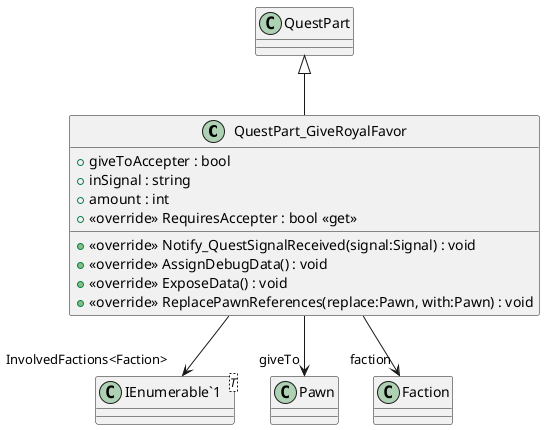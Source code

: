@startuml
class QuestPart_GiveRoyalFavor {
    + giveToAccepter : bool
    + inSignal : string
    + amount : int
    + <<override>> RequiresAccepter : bool <<get>>
    + <<override>> Notify_QuestSignalReceived(signal:Signal) : void
    + <<override>> AssignDebugData() : void
    + <<override>> ExposeData() : void
    + <<override>> ReplacePawnReferences(replace:Pawn, with:Pawn) : void
}
class "IEnumerable`1"<T> {
}
QuestPart <|-- QuestPart_GiveRoyalFavor
QuestPart_GiveRoyalFavor --> "giveTo" Pawn
QuestPart_GiveRoyalFavor --> "faction" Faction
QuestPart_GiveRoyalFavor --> "InvolvedFactions<Faction>" "IEnumerable`1"
@enduml
